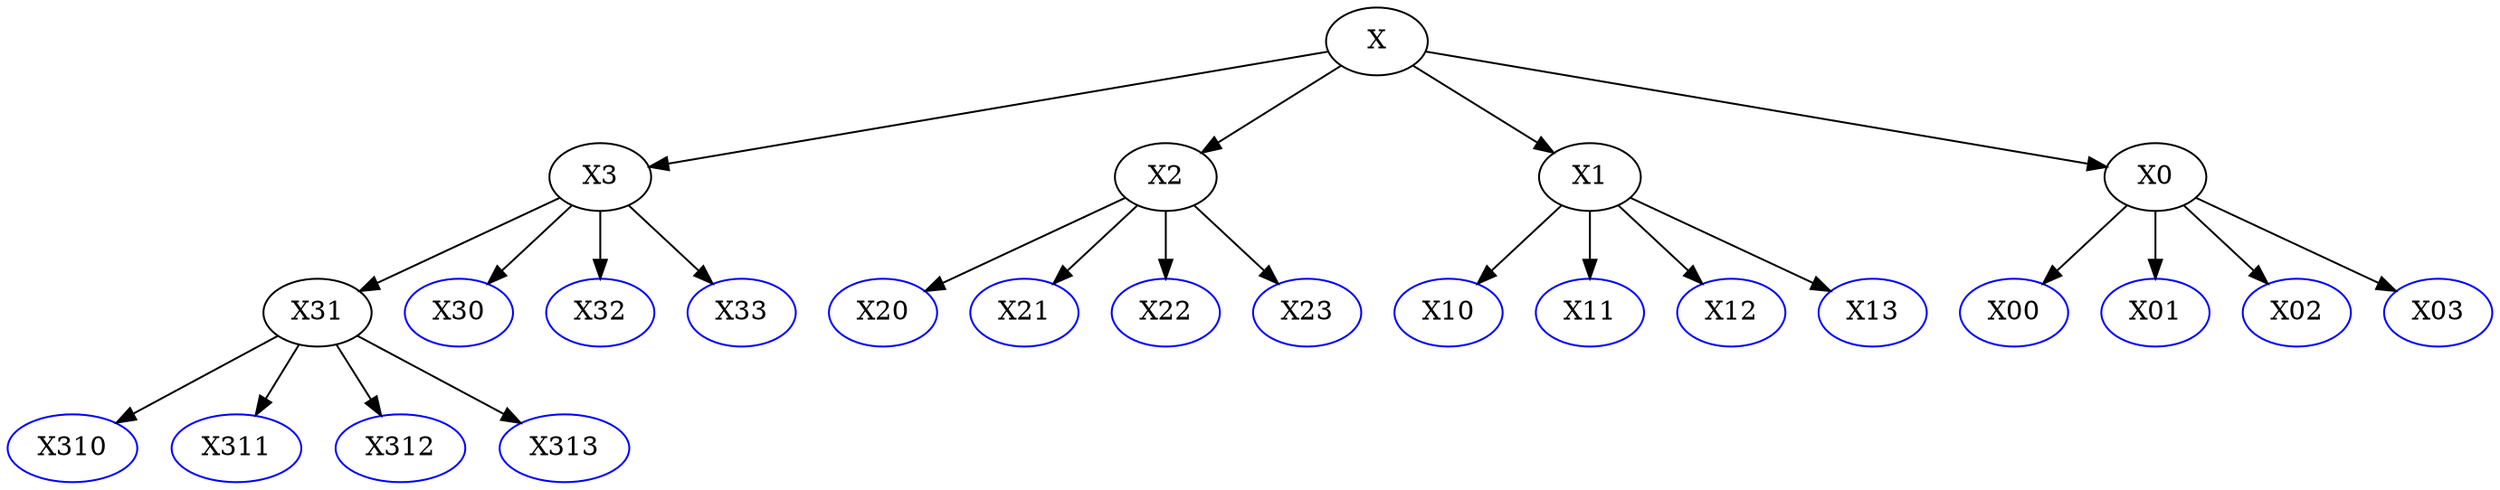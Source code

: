 // Quadtree visualization
digraph {
	graph [rotation=180]
	<fuzzy_network_engine.naive_quadtree_example.QuadTreeNode object at 0x7fdbd72ddb80> [label=X]
	<fuzzy_network_engine.naive_quadtree_example.QuadTreeNode object at 0x7fdbd72dde80> [label=X3]
	<fuzzy_network_engine.naive_quadtree_example.QuadTreeNode object at 0x7fdbd72e8040> [label=X31]
	<fuzzy_network_engine.naive_quadtree_example.QuadTreeNode object at 0x7fdbd72dddc0> [label=X2]
	<fuzzy_network_engine.naive_quadtree_example.QuadTreeNode object at 0x7fdbd72ddd00> [label=X1]
	<fuzzy_network_engine.naive_quadtree_example.QuadTreeNode object at 0x7fdbd72ddbb0> [label=X0]
	<fuzzy_network_engine.naive_quadtree_example.QuadTreeNode object at 0x7fdbd72ddf40> [label=X30 color=blue]
	<fuzzy_network_engine.naive_quadtree_example.QuadTreeNode object at 0x7fdbd72e8100> [label=X32 color=blue]
	<fuzzy_network_engine.naive_quadtree_example.QuadTreeNode object at 0x7fdbd72e81c0> [label=X33 color=blue]
	<fuzzy_network_engine.naive_quadtree_example.QuadTreeNode object at 0x7fdbd72e8b80> [label=X310 color=blue]
	<fuzzy_network_engine.naive_quadtree_example.QuadTreeNode object at 0x7fdbd72e8c40> [label=X311 color=blue]
	<fuzzy_network_engine.naive_quadtree_example.QuadTreeNode object at 0x7fdbd72e8d00> [label=X312 color=blue]
	<fuzzy_network_engine.naive_quadtree_example.QuadTreeNode object at 0x7fdbd72e8dc0> [label=X313 color=blue]
	<fuzzy_network_engine.naive_quadtree_example.QuadTreeNode object at 0x7fdbd72e8280> [label=X20 color=blue]
	<fuzzy_network_engine.naive_quadtree_example.QuadTreeNode object at 0x7fdbd72e8340> [label=X21 color=blue]
	<fuzzy_network_engine.naive_quadtree_example.QuadTreeNode object at 0x7fdbd72e8400> [label=X22 color=blue]
	<fuzzy_network_engine.naive_quadtree_example.QuadTreeNode object at 0x7fdbd72e84c0> [label=X23 color=blue]
	<fuzzy_network_engine.naive_quadtree_example.QuadTreeNode object at 0x7fdbd72e8580> [label=X10 color=blue]
	<fuzzy_network_engine.naive_quadtree_example.QuadTreeNode object at 0x7fdbd72e8640> [label=X11 color=blue]
	<fuzzy_network_engine.naive_quadtree_example.QuadTreeNode object at 0x7fdbd72e8700> [label=X12 color=blue]
	<fuzzy_network_engine.naive_quadtree_example.QuadTreeNode object at 0x7fdbd72e87c0> [label=X13 color=blue]
	<fuzzy_network_engine.naive_quadtree_example.QuadTreeNode object at 0x7fdbd72e8880> [label=X00 color=blue]
	<fuzzy_network_engine.naive_quadtree_example.QuadTreeNode object at 0x7fdbd72e8940> [label=X01 color=blue]
	<fuzzy_network_engine.naive_quadtree_example.QuadTreeNode object at 0x7fdbd72e8a00> [label=X02 color=blue]
	<fuzzy_network_engine.naive_quadtree_example.QuadTreeNode object at 0x7fdbd72e8ac0> [label=X03 color=blue]
	<fuzzy_network_engine.naive_quadtree_example.QuadTreeNode object at 0x7fdbd72ddb80> -> <fuzzy_network_engine.naive_quadtree_example.QuadTreeNode object at 0x7fdbd72dde80>
	<fuzzy_network_engine.naive_quadtree_example.QuadTreeNode object at 0x7fdbd72dde80> -> <fuzzy_network_engine.naive_quadtree_example.QuadTreeNode object at 0x7fdbd72e8040>
	<fuzzy_network_engine.naive_quadtree_example.QuadTreeNode object at 0x7fdbd72ddb80> -> <fuzzy_network_engine.naive_quadtree_example.QuadTreeNode object at 0x7fdbd72dddc0>
	<fuzzy_network_engine.naive_quadtree_example.QuadTreeNode object at 0x7fdbd72ddb80> -> <fuzzy_network_engine.naive_quadtree_example.QuadTreeNode object at 0x7fdbd72ddd00>
	<fuzzy_network_engine.naive_quadtree_example.QuadTreeNode object at 0x7fdbd72ddb80> -> <fuzzy_network_engine.naive_quadtree_example.QuadTreeNode object at 0x7fdbd72ddbb0>
	<fuzzy_network_engine.naive_quadtree_example.QuadTreeNode object at 0x7fdbd72dde80> -> <fuzzy_network_engine.naive_quadtree_example.QuadTreeNode object at 0x7fdbd72ddf40>
	<fuzzy_network_engine.naive_quadtree_example.QuadTreeNode object at 0x7fdbd72dde80> -> <fuzzy_network_engine.naive_quadtree_example.QuadTreeNode object at 0x7fdbd72e8100>
	<fuzzy_network_engine.naive_quadtree_example.QuadTreeNode object at 0x7fdbd72dde80> -> <fuzzy_network_engine.naive_quadtree_example.QuadTreeNode object at 0x7fdbd72e81c0>
	<fuzzy_network_engine.naive_quadtree_example.QuadTreeNode object at 0x7fdbd72e8040> -> <fuzzy_network_engine.naive_quadtree_example.QuadTreeNode object at 0x7fdbd72e8b80>
	<fuzzy_network_engine.naive_quadtree_example.QuadTreeNode object at 0x7fdbd72e8040> -> <fuzzy_network_engine.naive_quadtree_example.QuadTreeNode object at 0x7fdbd72e8c40>
	<fuzzy_network_engine.naive_quadtree_example.QuadTreeNode object at 0x7fdbd72e8040> -> <fuzzy_network_engine.naive_quadtree_example.QuadTreeNode object at 0x7fdbd72e8d00>
	<fuzzy_network_engine.naive_quadtree_example.QuadTreeNode object at 0x7fdbd72e8040> -> <fuzzy_network_engine.naive_quadtree_example.QuadTreeNode object at 0x7fdbd72e8dc0>
	<fuzzy_network_engine.naive_quadtree_example.QuadTreeNode object at 0x7fdbd72dddc0> -> <fuzzy_network_engine.naive_quadtree_example.QuadTreeNode object at 0x7fdbd72e8280>
	<fuzzy_network_engine.naive_quadtree_example.QuadTreeNode object at 0x7fdbd72dddc0> -> <fuzzy_network_engine.naive_quadtree_example.QuadTreeNode object at 0x7fdbd72e8340>
	<fuzzy_network_engine.naive_quadtree_example.QuadTreeNode object at 0x7fdbd72dddc0> -> <fuzzy_network_engine.naive_quadtree_example.QuadTreeNode object at 0x7fdbd72e8400>
	<fuzzy_network_engine.naive_quadtree_example.QuadTreeNode object at 0x7fdbd72dddc0> -> <fuzzy_network_engine.naive_quadtree_example.QuadTreeNode object at 0x7fdbd72e84c0>
	<fuzzy_network_engine.naive_quadtree_example.QuadTreeNode object at 0x7fdbd72ddd00> -> <fuzzy_network_engine.naive_quadtree_example.QuadTreeNode object at 0x7fdbd72e8580>
	<fuzzy_network_engine.naive_quadtree_example.QuadTreeNode object at 0x7fdbd72ddd00> -> <fuzzy_network_engine.naive_quadtree_example.QuadTreeNode object at 0x7fdbd72e8640>
	<fuzzy_network_engine.naive_quadtree_example.QuadTreeNode object at 0x7fdbd72ddd00> -> <fuzzy_network_engine.naive_quadtree_example.QuadTreeNode object at 0x7fdbd72e8700>
	<fuzzy_network_engine.naive_quadtree_example.QuadTreeNode object at 0x7fdbd72ddd00> -> <fuzzy_network_engine.naive_quadtree_example.QuadTreeNode object at 0x7fdbd72e87c0>
	<fuzzy_network_engine.naive_quadtree_example.QuadTreeNode object at 0x7fdbd72ddbb0> -> <fuzzy_network_engine.naive_quadtree_example.QuadTreeNode object at 0x7fdbd72e8880>
	<fuzzy_network_engine.naive_quadtree_example.QuadTreeNode object at 0x7fdbd72ddbb0> -> <fuzzy_network_engine.naive_quadtree_example.QuadTreeNode object at 0x7fdbd72e8940>
	<fuzzy_network_engine.naive_quadtree_example.QuadTreeNode object at 0x7fdbd72ddbb0> -> <fuzzy_network_engine.naive_quadtree_example.QuadTreeNode object at 0x7fdbd72e8a00>
	<fuzzy_network_engine.naive_quadtree_example.QuadTreeNode object at 0x7fdbd72ddbb0> -> <fuzzy_network_engine.naive_quadtree_example.QuadTreeNode object at 0x7fdbd72e8ac0>
}
